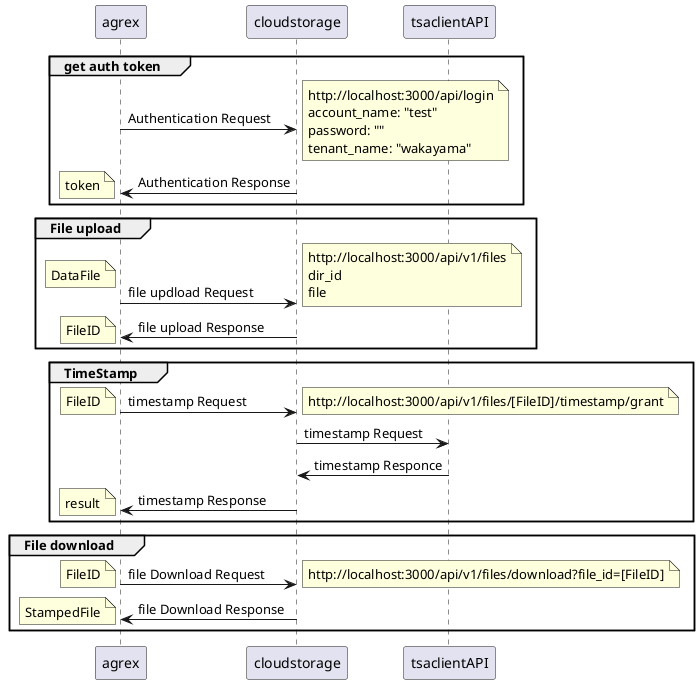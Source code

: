 @startuml
group get auth token
agrex -> cloudstorage: Authentication Request
note right
http://localhost:3000/api/login
account_name: "test"
password: ""
tenant_name: "wakayama"
end note
cloudstorage -> agrex: Authentication Response
note left: token
end
group File upload
agrex -> cloudstorage: file updload Request
note left :DataFile
note right
http://localhost:3000/api/v1/files
dir_id
file
end note
cloudstorage -> agrex: file upload Response
note left :FileID
end
group TimeStamp
agrex -> cloudstorage: timestamp Request
note left:FileID
note right: http://localhost:3000/api/v1/files/[FileID]/timestamp/grant
cloudstorage -> tsaclientAPI: timestamp Request
tsaclientAPI -> cloudstorage: timestamp Responce
cloudstorage -> agrex: timestamp Response
note left:result
end
group File download
agrex -> cloudstorage: file Download Request
note left:FileID
note right: http://localhost:3000/api/v1/files/download?file_id=[FileID]
cloudstorage -> agrex: file Download Response
note left:StampedFile
end
@enduml